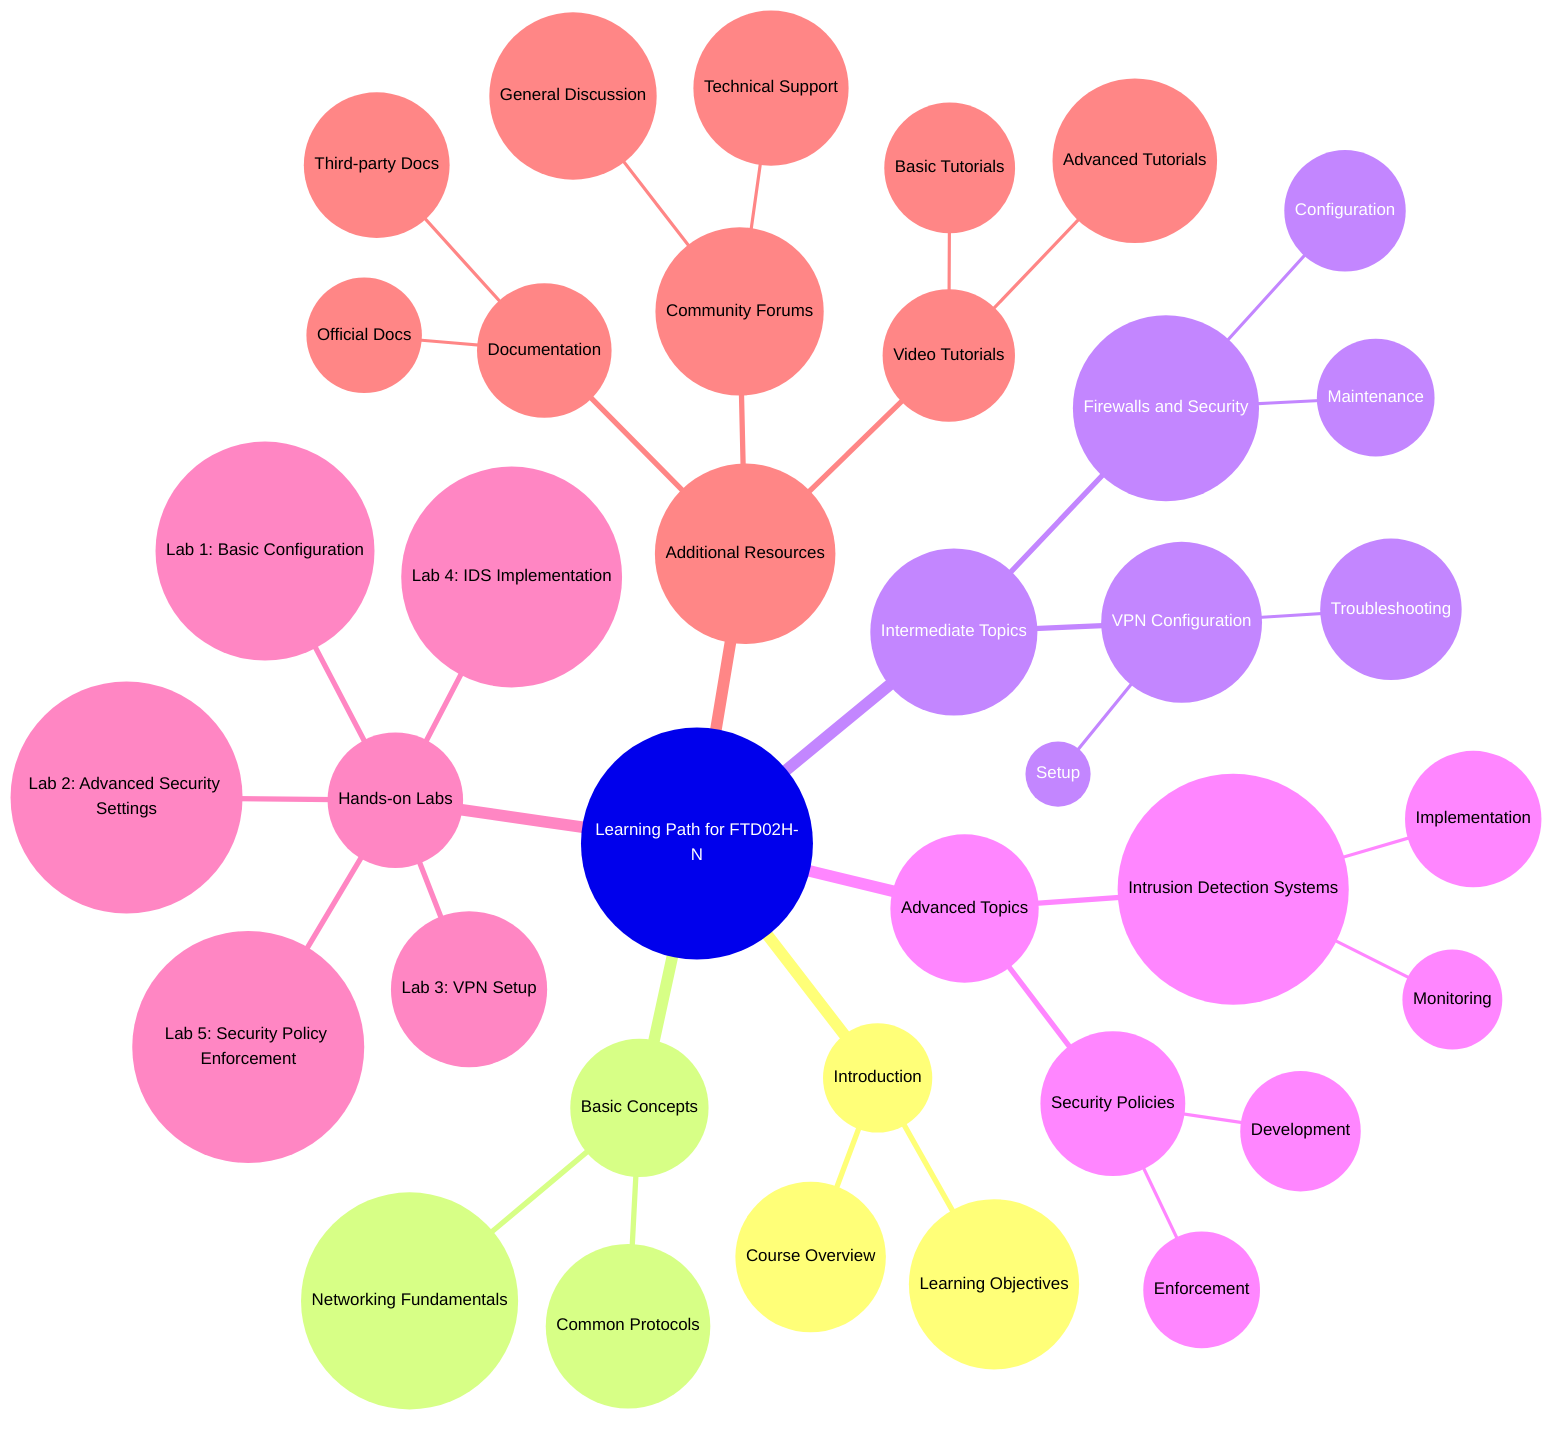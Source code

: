mindmap
  root((Learning Path for FTD02H-N))
    Intro((Introduction))
      Overview((Course Overview))
      Objectives((Learning Objectives))
    Basics((Basic Concepts))
      NetworkFund((Networking Fundamentals))
      Protocols((Common Protocols))
    Intermediate((Intermediate Topics))
      Firewalls((Firewalls and Security))
        Config((Configuration))
        Maint((Maintenance))
      VPNs((VPN Configuration))
        Setup((Setup))
        Troubleshoot((Troubleshooting))
    Advanced((Advanced Topics))
      Intrusion((Intrusion Detection Systems))
        Implementation((Implementation))
        Monitoring((Monitoring))
      Policies((Security Policies))
        Development((Development))
        Enforcement((Enforcement))
    HandsOn((Hands-on Labs))
      Lab1((Lab 1: Basic Configuration))
      Lab2((Lab 2: Advanced Security Settings))
      Lab3((Lab 3: VPN Setup))
      Lab4((Lab 4: IDS Implementation))
      Lab5((Lab 5: Security Policy Enforcement))
    Resources((Additional Resources))
      Docs((Documentation))
        Official((Official Docs))
        ThirdParty((Third-party Docs))
      Forums((Community Forums))
        General((General Discussion))
        Technical((Technical Support))
      Videos((Video Tutorials))
        Basic((Basic Tutorials))
        Advanced((Advanced Tutorials))